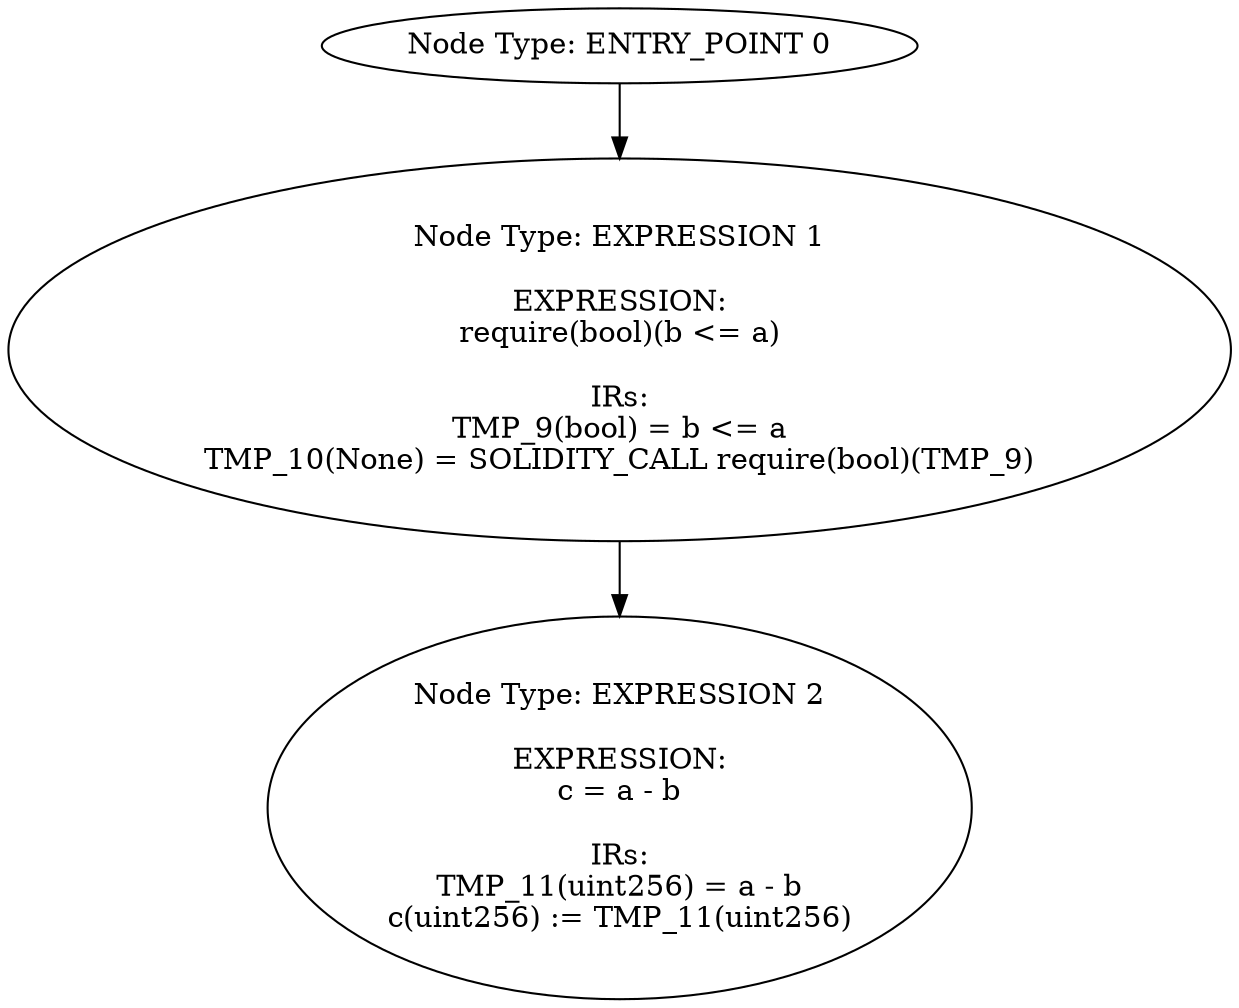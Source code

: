 digraph{
0[label="Node Type: ENTRY_POINT 0
"];
0->1;
1[label="Node Type: EXPRESSION 1

EXPRESSION:
require(bool)(b <= a)

IRs:
TMP_9(bool) = b <= a
TMP_10(None) = SOLIDITY_CALL require(bool)(TMP_9)"];
1->2;
2[label="Node Type: EXPRESSION 2

EXPRESSION:
c = a - b

IRs:
TMP_11(uint256) = a - b
c(uint256) := TMP_11(uint256)"];
}
